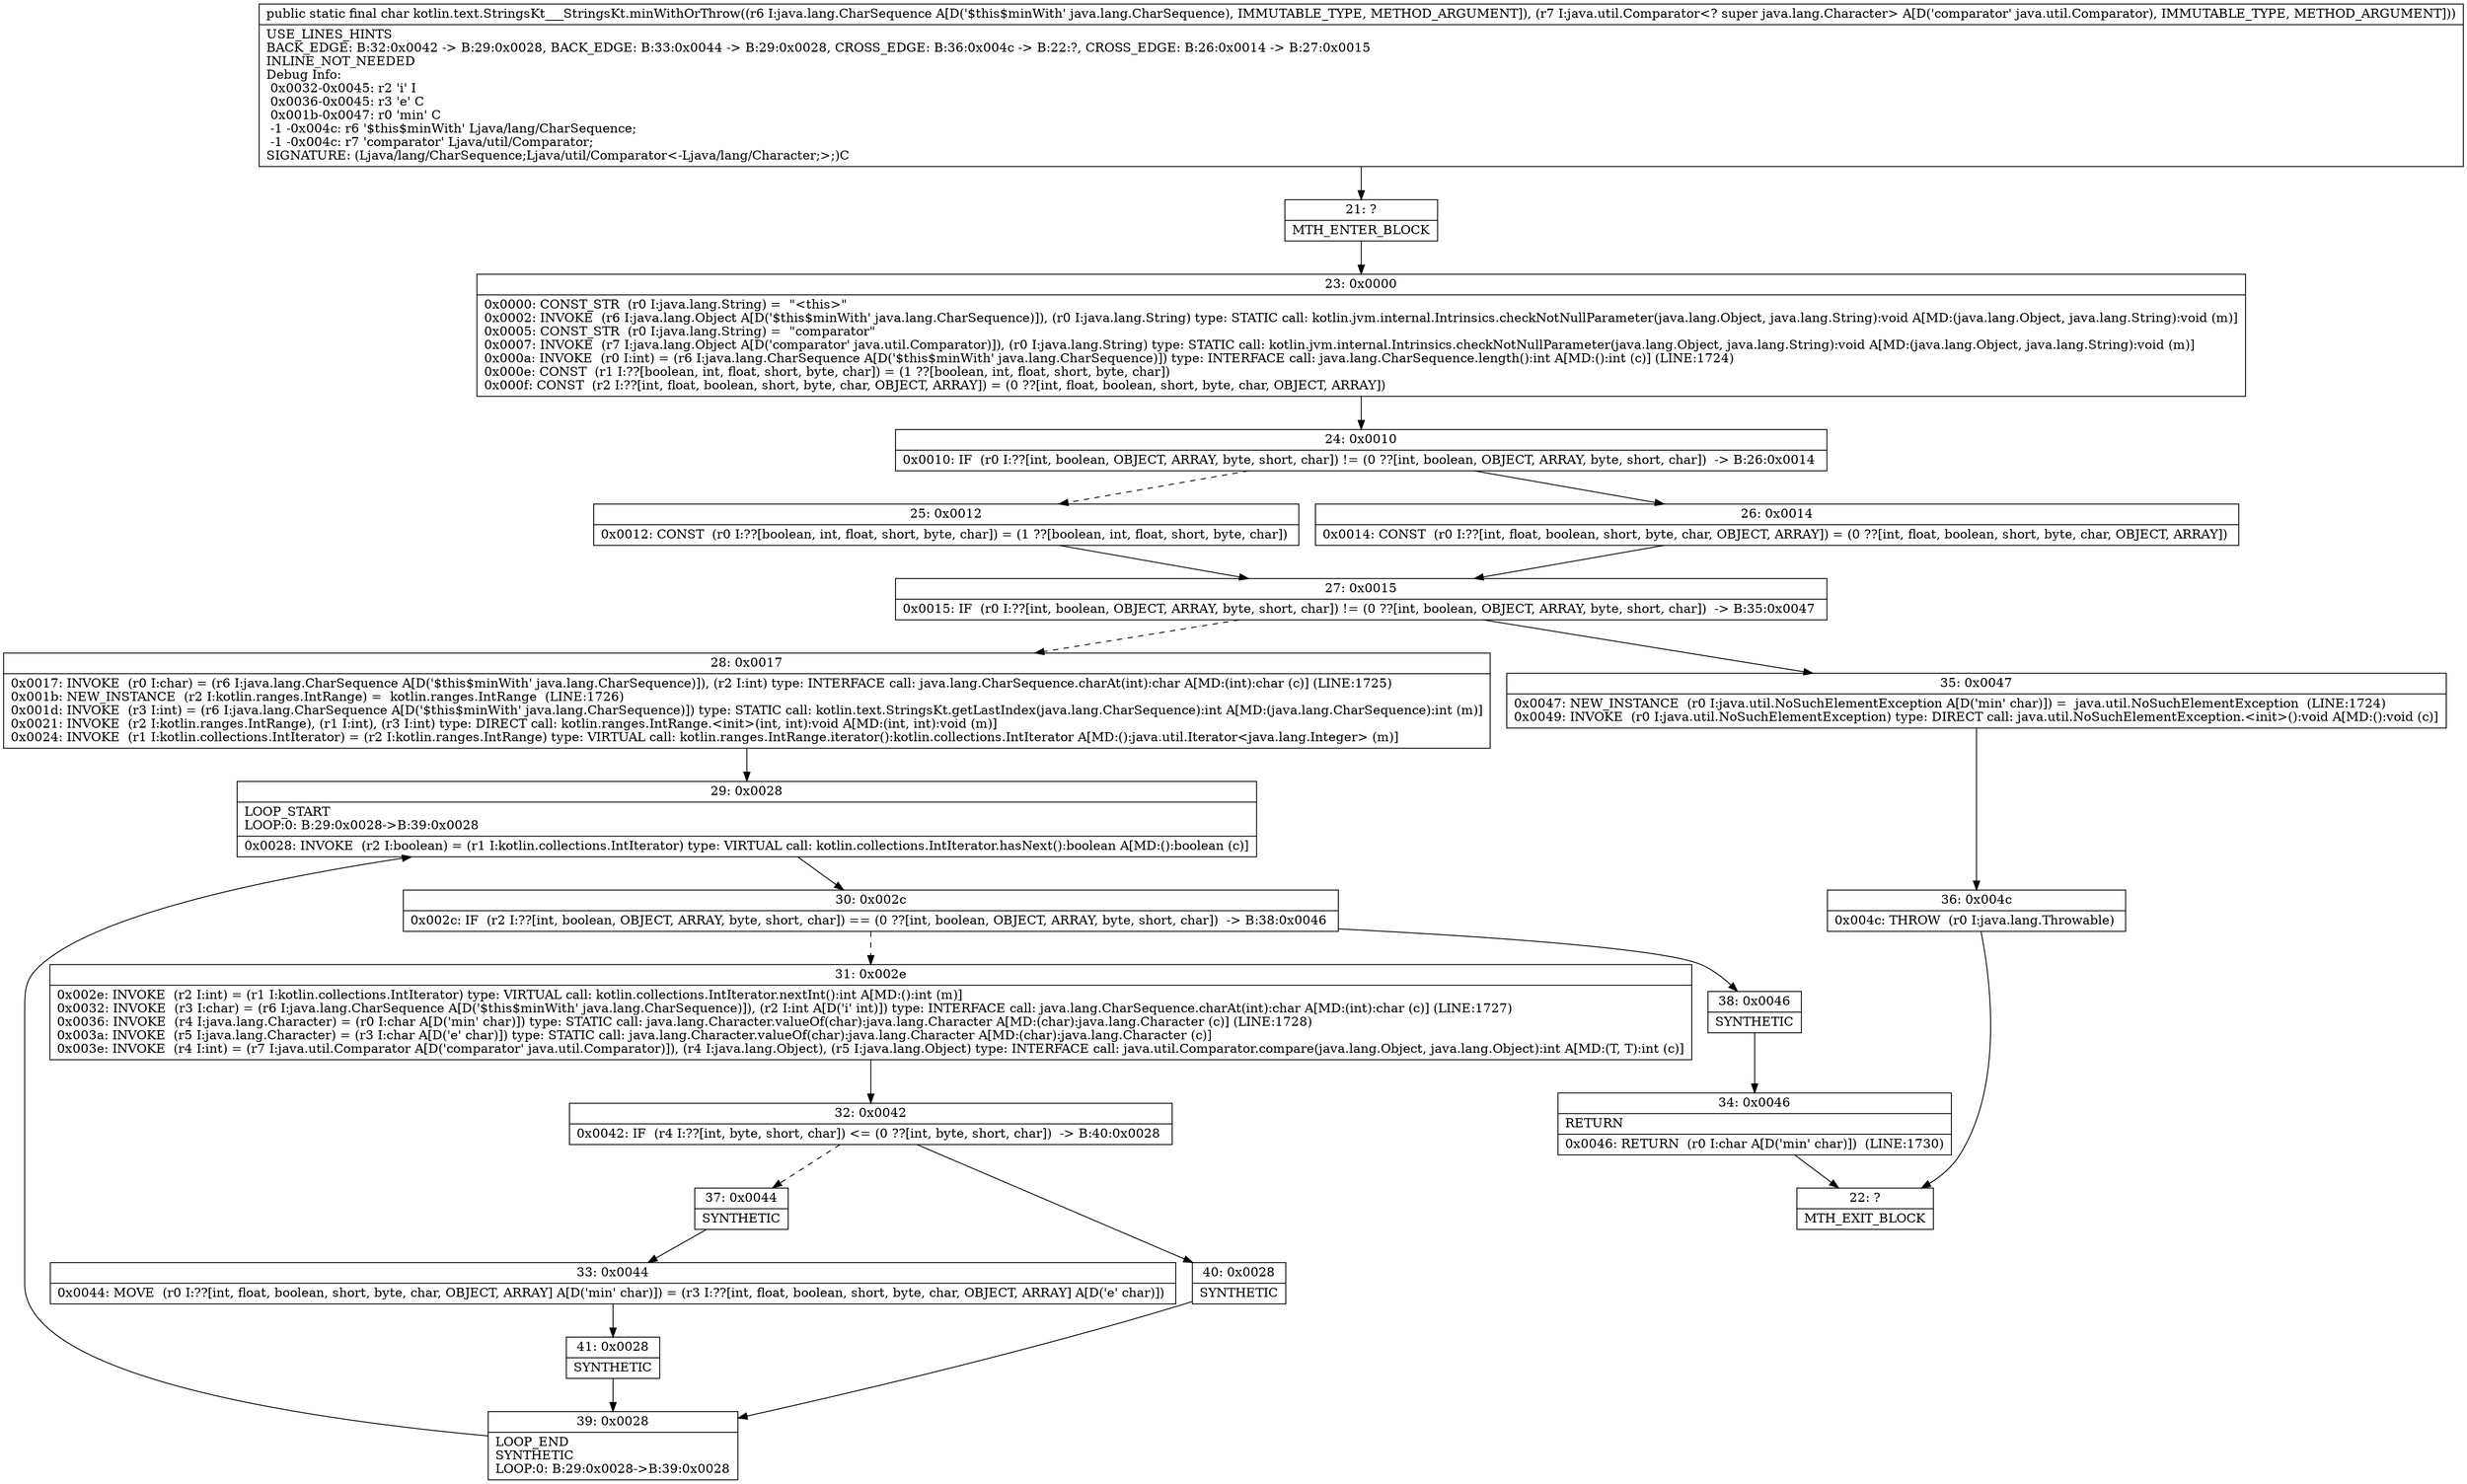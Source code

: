 digraph "CFG forkotlin.text.StringsKt___StringsKt.minWithOrThrow(Ljava\/lang\/CharSequence;Ljava\/util\/Comparator;)C" {
Node_21 [shape=record,label="{21\:\ ?|MTH_ENTER_BLOCK\l}"];
Node_23 [shape=record,label="{23\:\ 0x0000|0x0000: CONST_STR  (r0 I:java.lang.String) =  \"\<this\>\" \l0x0002: INVOKE  (r6 I:java.lang.Object A[D('$this$minWith' java.lang.CharSequence)]), (r0 I:java.lang.String) type: STATIC call: kotlin.jvm.internal.Intrinsics.checkNotNullParameter(java.lang.Object, java.lang.String):void A[MD:(java.lang.Object, java.lang.String):void (m)]\l0x0005: CONST_STR  (r0 I:java.lang.String) =  \"comparator\" \l0x0007: INVOKE  (r7 I:java.lang.Object A[D('comparator' java.util.Comparator)]), (r0 I:java.lang.String) type: STATIC call: kotlin.jvm.internal.Intrinsics.checkNotNullParameter(java.lang.Object, java.lang.String):void A[MD:(java.lang.Object, java.lang.String):void (m)]\l0x000a: INVOKE  (r0 I:int) = (r6 I:java.lang.CharSequence A[D('$this$minWith' java.lang.CharSequence)]) type: INTERFACE call: java.lang.CharSequence.length():int A[MD:():int (c)] (LINE:1724)\l0x000e: CONST  (r1 I:??[boolean, int, float, short, byte, char]) = (1 ??[boolean, int, float, short, byte, char]) \l0x000f: CONST  (r2 I:??[int, float, boolean, short, byte, char, OBJECT, ARRAY]) = (0 ??[int, float, boolean, short, byte, char, OBJECT, ARRAY]) \l}"];
Node_24 [shape=record,label="{24\:\ 0x0010|0x0010: IF  (r0 I:??[int, boolean, OBJECT, ARRAY, byte, short, char]) != (0 ??[int, boolean, OBJECT, ARRAY, byte, short, char])  \-\> B:26:0x0014 \l}"];
Node_25 [shape=record,label="{25\:\ 0x0012|0x0012: CONST  (r0 I:??[boolean, int, float, short, byte, char]) = (1 ??[boolean, int, float, short, byte, char]) \l}"];
Node_27 [shape=record,label="{27\:\ 0x0015|0x0015: IF  (r0 I:??[int, boolean, OBJECT, ARRAY, byte, short, char]) != (0 ??[int, boolean, OBJECT, ARRAY, byte, short, char])  \-\> B:35:0x0047 \l}"];
Node_28 [shape=record,label="{28\:\ 0x0017|0x0017: INVOKE  (r0 I:char) = (r6 I:java.lang.CharSequence A[D('$this$minWith' java.lang.CharSequence)]), (r2 I:int) type: INTERFACE call: java.lang.CharSequence.charAt(int):char A[MD:(int):char (c)] (LINE:1725)\l0x001b: NEW_INSTANCE  (r2 I:kotlin.ranges.IntRange) =  kotlin.ranges.IntRange  (LINE:1726)\l0x001d: INVOKE  (r3 I:int) = (r6 I:java.lang.CharSequence A[D('$this$minWith' java.lang.CharSequence)]) type: STATIC call: kotlin.text.StringsKt.getLastIndex(java.lang.CharSequence):int A[MD:(java.lang.CharSequence):int (m)]\l0x0021: INVOKE  (r2 I:kotlin.ranges.IntRange), (r1 I:int), (r3 I:int) type: DIRECT call: kotlin.ranges.IntRange.\<init\>(int, int):void A[MD:(int, int):void (m)]\l0x0024: INVOKE  (r1 I:kotlin.collections.IntIterator) = (r2 I:kotlin.ranges.IntRange) type: VIRTUAL call: kotlin.ranges.IntRange.iterator():kotlin.collections.IntIterator A[MD:():java.util.Iterator\<java.lang.Integer\> (m)]\l}"];
Node_29 [shape=record,label="{29\:\ 0x0028|LOOP_START\lLOOP:0: B:29:0x0028\-\>B:39:0x0028\l|0x0028: INVOKE  (r2 I:boolean) = (r1 I:kotlin.collections.IntIterator) type: VIRTUAL call: kotlin.collections.IntIterator.hasNext():boolean A[MD:():boolean (c)]\l}"];
Node_30 [shape=record,label="{30\:\ 0x002c|0x002c: IF  (r2 I:??[int, boolean, OBJECT, ARRAY, byte, short, char]) == (0 ??[int, boolean, OBJECT, ARRAY, byte, short, char])  \-\> B:38:0x0046 \l}"];
Node_31 [shape=record,label="{31\:\ 0x002e|0x002e: INVOKE  (r2 I:int) = (r1 I:kotlin.collections.IntIterator) type: VIRTUAL call: kotlin.collections.IntIterator.nextInt():int A[MD:():int (m)]\l0x0032: INVOKE  (r3 I:char) = (r6 I:java.lang.CharSequence A[D('$this$minWith' java.lang.CharSequence)]), (r2 I:int A[D('i' int)]) type: INTERFACE call: java.lang.CharSequence.charAt(int):char A[MD:(int):char (c)] (LINE:1727)\l0x0036: INVOKE  (r4 I:java.lang.Character) = (r0 I:char A[D('min' char)]) type: STATIC call: java.lang.Character.valueOf(char):java.lang.Character A[MD:(char):java.lang.Character (c)] (LINE:1728)\l0x003a: INVOKE  (r5 I:java.lang.Character) = (r3 I:char A[D('e' char)]) type: STATIC call: java.lang.Character.valueOf(char):java.lang.Character A[MD:(char):java.lang.Character (c)]\l0x003e: INVOKE  (r4 I:int) = (r7 I:java.util.Comparator A[D('comparator' java.util.Comparator)]), (r4 I:java.lang.Object), (r5 I:java.lang.Object) type: INTERFACE call: java.util.Comparator.compare(java.lang.Object, java.lang.Object):int A[MD:(T, T):int (c)]\l}"];
Node_32 [shape=record,label="{32\:\ 0x0042|0x0042: IF  (r4 I:??[int, byte, short, char]) \<= (0 ??[int, byte, short, char])  \-\> B:40:0x0028 \l}"];
Node_37 [shape=record,label="{37\:\ 0x0044|SYNTHETIC\l}"];
Node_33 [shape=record,label="{33\:\ 0x0044|0x0044: MOVE  (r0 I:??[int, float, boolean, short, byte, char, OBJECT, ARRAY] A[D('min' char)]) = (r3 I:??[int, float, boolean, short, byte, char, OBJECT, ARRAY] A[D('e' char)]) \l}"];
Node_41 [shape=record,label="{41\:\ 0x0028|SYNTHETIC\l}"];
Node_39 [shape=record,label="{39\:\ 0x0028|LOOP_END\lSYNTHETIC\lLOOP:0: B:29:0x0028\-\>B:39:0x0028\l}"];
Node_40 [shape=record,label="{40\:\ 0x0028|SYNTHETIC\l}"];
Node_38 [shape=record,label="{38\:\ 0x0046|SYNTHETIC\l}"];
Node_34 [shape=record,label="{34\:\ 0x0046|RETURN\l|0x0046: RETURN  (r0 I:char A[D('min' char)])  (LINE:1730)\l}"];
Node_22 [shape=record,label="{22\:\ ?|MTH_EXIT_BLOCK\l}"];
Node_35 [shape=record,label="{35\:\ 0x0047|0x0047: NEW_INSTANCE  (r0 I:java.util.NoSuchElementException A[D('min' char)]) =  java.util.NoSuchElementException  (LINE:1724)\l0x0049: INVOKE  (r0 I:java.util.NoSuchElementException) type: DIRECT call: java.util.NoSuchElementException.\<init\>():void A[MD:():void (c)]\l}"];
Node_36 [shape=record,label="{36\:\ 0x004c|0x004c: THROW  (r0 I:java.lang.Throwable) \l}"];
Node_26 [shape=record,label="{26\:\ 0x0014|0x0014: CONST  (r0 I:??[int, float, boolean, short, byte, char, OBJECT, ARRAY]) = (0 ??[int, float, boolean, short, byte, char, OBJECT, ARRAY]) \l}"];
MethodNode[shape=record,label="{public static final char kotlin.text.StringsKt___StringsKt.minWithOrThrow((r6 I:java.lang.CharSequence A[D('$this$minWith' java.lang.CharSequence), IMMUTABLE_TYPE, METHOD_ARGUMENT]), (r7 I:java.util.Comparator\<? super java.lang.Character\> A[D('comparator' java.util.Comparator), IMMUTABLE_TYPE, METHOD_ARGUMENT]))  | USE_LINES_HINTS\lBACK_EDGE: B:32:0x0042 \-\> B:29:0x0028, BACK_EDGE: B:33:0x0044 \-\> B:29:0x0028, CROSS_EDGE: B:36:0x004c \-\> B:22:?, CROSS_EDGE: B:26:0x0014 \-\> B:27:0x0015\lINLINE_NOT_NEEDED\lDebug Info:\l  0x0032\-0x0045: r2 'i' I\l  0x0036\-0x0045: r3 'e' C\l  0x001b\-0x0047: r0 'min' C\l  \-1 \-0x004c: r6 '$this$minWith' Ljava\/lang\/CharSequence;\l  \-1 \-0x004c: r7 'comparator' Ljava\/util\/Comparator;\lSIGNATURE: (Ljava\/lang\/CharSequence;Ljava\/util\/Comparator\<\-Ljava\/lang\/Character;\>;)C\l}"];
MethodNode -> Node_21;Node_21 -> Node_23;
Node_23 -> Node_24;
Node_24 -> Node_25[style=dashed];
Node_24 -> Node_26;
Node_25 -> Node_27;
Node_27 -> Node_28[style=dashed];
Node_27 -> Node_35;
Node_28 -> Node_29;
Node_29 -> Node_30;
Node_30 -> Node_31[style=dashed];
Node_30 -> Node_38;
Node_31 -> Node_32;
Node_32 -> Node_37[style=dashed];
Node_32 -> Node_40;
Node_37 -> Node_33;
Node_33 -> Node_41;
Node_41 -> Node_39;
Node_39 -> Node_29;
Node_40 -> Node_39;
Node_38 -> Node_34;
Node_34 -> Node_22;
Node_35 -> Node_36;
Node_36 -> Node_22;
Node_26 -> Node_27;
}

